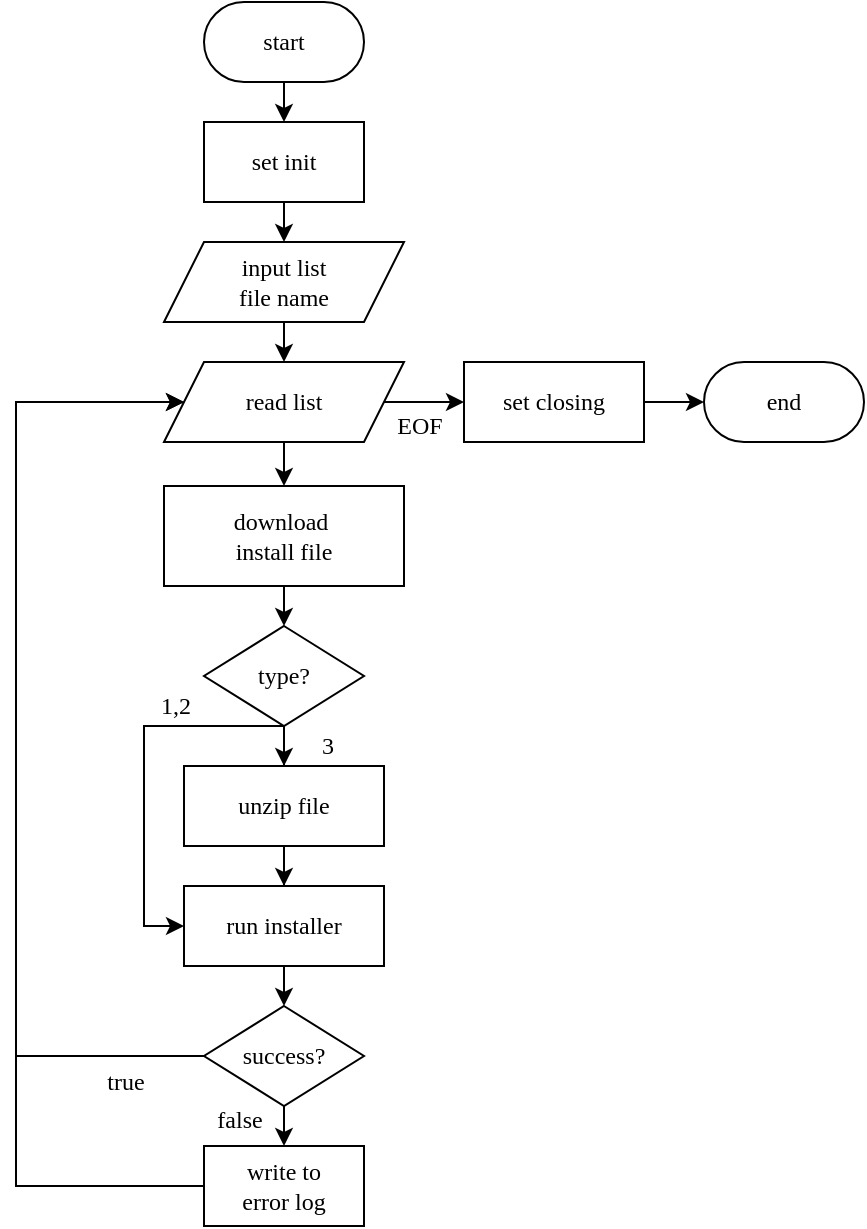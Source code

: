 <mxfile version="14.4.3" type="device"><diagram id="tG-lkD2ve8YjnZu9Ds4H" name="페이지-1"><mxGraphModel dx="1326" dy="806" grid="1" gridSize="10" guides="1" tooltips="1" connect="1" arrows="1" fold="1" page="1" pageScale="1" pageWidth="827" pageHeight="1169" math="0" shadow="0"><root><mxCell id="0"/><mxCell id="1" parent="0"/><mxCell id="7oUfcVhwgIBvqhTQY_xH-17" style="edgeStyle=orthogonalEdgeStyle;rounded=0;orthogonalLoop=1;jettySize=auto;html=1;exitX=0.5;exitY=1;exitDx=0;exitDy=0;entryX=0.5;entryY=0;entryDx=0;entryDy=0;fontFamily=Lucida Console;" parent="1" source="7oUfcVhwgIBvqhTQY_xH-1" target="7oUfcVhwgIBvqhTQY_xH-2" edge="1"><mxGeometry relative="1" as="geometry"/></mxCell><mxCell id="7oUfcVhwgIBvqhTQY_xH-1" value="start" style="rounded=1;whiteSpace=wrap;html=1;arcSize=50;fontFamily=Lucida Console;" parent="1" vertex="1"><mxGeometry x="374" y="40" width="80" height="40" as="geometry"/></mxCell><mxCell id="7oUfcVhwgIBvqhTQY_xH-28" style="edgeStyle=orthogonalEdgeStyle;rounded=0;orthogonalLoop=1;jettySize=auto;html=1;exitX=0.5;exitY=1;exitDx=0;exitDy=0;entryX=0.5;entryY=0;entryDx=0;entryDy=0;fontFamily=Lucida Console;" parent="1" source="7oUfcVhwgIBvqhTQY_xH-2" target="7oUfcVhwgIBvqhTQY_xH-27" edge="1"><mxGeometry relative="1" as="geometry"/></mxCell><mxCell id="7oUfcVhwgIBvqhTQY_xH-2" value="set init" style="rounded=0;whiteSpace=wrap;html=1;fontFamily=Lucida Console;" parent="1" vertex="1"><mxGeometry x="374" y="100" width="80" height="40" as="geometry"/></mxCell><mxCell id="7oUfcVhwgIBvqhTQY_xH-15" style="edgeStyle=orthogonalEdgeStyle;rounded=0;orthogonalLoop=1;jettySize=auto;html=1;exitX=0.5;exitY=1;exitDx=0;exitDy=0;fontFamily=Lucida Console;" parent="1" source="7oUfcVhwgIBvqhTQY_xH-4" target="7oUfcVhwgIBvqhTQY_xH-5" edge="1"><mxGeometry relative="1" as="geometry"/></mxCell><mxCell id="7oUfcVhwgIBvqhTQY_xH-33" style="edgeStyle=orthogonalEdgeStyle;rounded=0;orthogonalLoop=1;jettySize=auto;html=1;exitX=1;exitY=0.5;exitDx=0;exitDy=0;entryX=0;entryY=0.5;entryDx=0;entryDy=0;fontFamily=Lucida Console;" parent="1" source="7oUfcVhwgIBvqhTQY_xH-4" target="7oUfcVhwgIBvqhTQY_xH-32" edge="1"><mxGeometry relative="1" as="geometry"/></mxCell><mxCell id="7oUfcVhwgIBvqhTQY_xH-4" value="read list" style="shape=parallelogram;perimeter=parallelogramPerimeter;whiteSpace=wrap;html=1;fixedSize=1;fontFamily=Lucida Console;" parent="1" vertex="1"><mxGeometry x="354" y="220" width="120" height="40" as="geometry"/></mxCell><mxCell id="7oUfcVhwgIBvqhTQY_xH-14" style="edgeStyle=orthogonalEdgeStyle;rounded=0;orthogonalLoop=1;jettySize=auto;html=1;exitX=0.5;exitY=1;exitDx=0;exitDy=0;entryX=0.5;entryY=0;entryDx=0;entryDy=0;fontFamily=Lucida Console;" parent="1" source="7oUfcVhwgIBvqhTQY_xH-5" target="7oUfcVhwgIBvqhTQY_xH-6" edge="1"><mxGeometry relative="1" as="geometry"/></mxCell><mxCell id="7oUfcVhwgIBvqhTQY_xH-5" value="download&amp;nbsp;&lt;br&gt;install file" style="rounded=0;whiteSpace=wrap;html=1;fontFamily=Lucida Console;" parent="1" vertex="1"><mxGeometry x="354" y="282" width="120" height="50" as="geometry"/></mxCell><mxCell id="7oUfcVhwgIBvqhTQY_xH-10" style="edgeStyle=orthogonalEdgeStyle;rounded=0;orthogonalLoop=1;jettySize=auto;html=1;exitX=0.5;exitY=1;exitDx=0;exitDy=0;fontFamily=Lucida Console;" parent="1" source="7oUfcVhwgIBvqhTQY_xH-6" target="7oUfcVhwgIBvqhTQY_xH-7" edge="1"><mxGeometry relative="1" as="geometry"/></mxCell><mxCell id="7oUfcVhwgIBvqhTQY_xH-12" style="edgeStyle=orthogonalEdgeStyle;rounded=0;orthogonalLoop=1;jettySize=auto;html=1;exitX=0.5;exitY=1;exitDx=0;exitDy=0;entryX=0;entryY=0.5;entryDx=0;entryDy=0;fontFamily=Lucida Console;" parent="1" source="7oUfcVhwgIBvqhTQY_xH-6" target="7oUfcVhwgIBvqhTQY_xH-9" edge="1"><mxGeometry relative="1" as="geometry"><Array as="points"><mxPoint x="344" y="402"/><mxPoint x="344" y="502"/></Array></mxGeometry></mxCell><mxCell id="7oUfcVhwgIBvqhTQY_xH-6" value="type?" style="rhombus;whiteSpace=wrap;html=1;fontFamily=Lucida Console;" parent="1" vertex="1"><mxGeometry x="374" y="352" width="80" height="50" as="geometry"/></mxCell><mxCell id="7oUfcVhwgIBvqhTQY_xH-13" style="edgeStyle=orthogonalEdgeStyle;rounded=0;orthogonalLoop=1;jettySize=auto;html=1;exitX=0.5;exitY=1;exitDx=0;exitDy=0;fontFamily=Lucida Console;" parent="1" source="7oUfcVhwgIBvqhTQY_xH-7" target="7oUfcVhwgIBvqhTQY_xH-9" edge="1"><mxGeometry relative="1" as="geometry"/></mxCell><mxCell id="7oUfcVhwgIBvqhTQY_xH-7" value="unzip file" style="rounded=0;whiteSpace=wrap;html=1;fontFamily=Lucida Console;" parent="1" vertex="1"><mxGeometry x="364" y="422" width="100" height="40" as="geometry"/></mxCell><mxCell id="7oUfcVhwgIBvqhTQY_xH-21" style="edgeStyle=orthogonalEdgeStyle;rounded=0;orthogonalLoop=1;jettySize=auto;html=1;exitX=0.5;exitY=1;exitDx=0;exitDy=0;entryX=0.5;entryY=0;entryDx=0;entryDy=0;fontFamily=Lucida Console;" parent="1" source="7oUfcVhwgIBvqhTQY_xH-9" target="7oUfcVhwgIBvqhTQY_xH-18" edge="1"><mxGeometry relative="1" as="geometry"/></mxCell><mxCell id="7oUfcVhwgIBvqhTQY_xH-9" value="run installer" style="rounded=0;whiteSpace=wrap;html=1;fontFamily=Lucida Console;" parent="1" vertex="1"><mxGeometry x="364" y="482" width="100" height="40" as="geometry"/></mxCell><mxCell id="7oUfcVhwgIBvqhTQY_xH-22" style="edgeStyle=orthogonalEdgeStyle;rounded=0;orthogonalLoop=1;jettySize=auto;html=1;exitX=0.5;exitY=1;exitDx=0;exitDy=0;entryX=0.5;entryY=0;entryDx=0;entryDy=0;fontFamily=Lucida Console;" parent="1" source="7oUfcVhwgIBvqhTQY_xH-18" target="7oUfcVhwgIBvqhTQY_xH-20" edge="1"><mxGeometry relative="1" as="geometry"/></mxCell><mxCell id="7oUfcVhwgIBvqhTQY_xH-31" style="edgeStyle=orthogonalEdgeStyle;rounded=0;orthogonalLoop=1;jettySize=auto;html=1;entryX=0;entryY=0.5;entryDx=0;entryDy=0;fontFamily=Lucida Console;" parent="1" source="7oUfcVhwgIBvqhTQY_xH-18" target="7oUfcVhwgIBvqhTQY_xH-4" edge="1"><mxGeometry relative="1" as="geometry"><Array as="points"><mxPoint x="280" y="567"/><mxPoint x="280" y="240"/></Array></mxGeometry></mxCell><mxCell id="7oUfcVhwgIBvqhTQY_xH-18" value="success?" style="rhombus;whiteSpace=wrap;html=1;fontFamily=Lucida Console;" parent="1" vertex="1"><mxGeometry x="374" y="542" width="80" height="50" as="geometry"/></mxCell><mxCell id="7oUfcVhwgIBvqhTQY_xH-30" style="edgeStyle=orthogonalEdgeStyle;rounded=0;orthogonalLoop=1;jettySize=auto;html=1;entryX=0;entryY=0.5;entryDx=0;entryDy=0;fontFamily=Lucida Console;" parent="1" source="7oUfcVhwgIBvqhTQY_xH-20" target="7oUfcVhwgIBvqhTQY_xH-4" edge="1"><mxGeometry relative="1" as="geometry"><Array as="points"><mxPoint x="280" y="632"/><mxPoint x="280" y="240"/></Array></mxGeometry></mxCell><mxCell id="7oUfcVhwgIBvqhTQY_xH-20" value="write to&lt;br&gt;error log" style="rounded=0;whiteSpace=wrap;html=1;fontFamily=Lucida Console;" parent="1" vertex="1"><mxGeometry x="374" y="612" width="80" height="40" as="geometry"/></mxCell><mxCell id="7oUfcVhwgIBvqhTQY_xH-29" style="edgeStyle=orthogonalEdgeStyle;rounded=0;orthogonalLoop=1;jettySize=auto;html=1;exitX=0.5;exitY=1;exitDx=0;exitDy=0;entryX=0.5;entryY=0;entryDx=0;entryDy=0;fontFamily=Lucida Console;" parent="1" source="7oUfcVhwgIBvqhTQY_xH-27" target="7oUfcVhwgIBvqhTQY_xH-4" edge="1"><mxGeometry relative="1" as="geometry"/></mxCell><mxCell id="7oUfcVhwgIBvqhTQY_xH-27" value="input list &lt;br&gt;file name" style="shape=parallelogram;perimeter=parallelogramPerimeter;whiteSpace=wrap;html=1;fixedSize=1;fontFamily=Lucida Console;" parent="1" vertex="1"><mxGeometry x="354" y="160" width="120" height="40" as="geometry"/></mxCell><mxCell id="7oUfcVhwgIBvqhTQY_xH-35" style="edgeStyle=orthogonalEdgeStyle;rounded=0;orthogonalLoop=1;jettySize=auto;html=1;exitX=1;exitY=0.5;exitDx=0;exitDy=0;entryX=0;entryY=0.5;entryDx=0;entryDy=0;fontFamily=Lucida Console;" parent="1" source="7oUfcVhwgIBvqhTQY_xH-32" target="7oUfcVhwgIBvqhTQY_xH-34" edge="1"><mxGeometry relative="1" as="geometry"/></mxCell><mxCell id="7oUfcVhwgIBvqhTQY_xH-32" value="set closing" style="rounded=0;whiteSpace=wrap;html=1;fontFamily=Lucida Console;" parent="1" vertex="1"><mxGeometry x="504" y="220" width="90" height="40" as="geometry"/></mxCell><mxCell id="7oUfcVhwgIBvqhTQY_xH-34" value="end" style="rounded=1;whiteSpace=wrap;html=1;arcSize=50;fontFamily=Lucida Console;" parent="1" vertex="1"><mxGeometry x="624" y="220" width="80" height="40" as="geometry"/></mxCell><mxCell id="7oUfcVhwgIBvqhTQY_xH-36" value="1,2" style="text;html=1;strokeColor=none;fillColor=none;align=center;verticalAlign=middle;whiteSpace=wrap;rounded=0;fontFamily=Lucida Console;" parent="1" vertex="1"><mxGeometry x="340" y="382" width="40" height="20" as="geometry"/></mxCell><mxCell id="7oUfcVhwgIBvqhTQY_xH-37" value="3" style="text;html=1;strokeColor=none;fillColor=none;align=center;verticalAlign=middle;whiteSpace=wrap;rounded=0;fontFamily=Lucida Console;" parent="1" vertex="1"><mxGeometry x="416" y="402" width="40" height="20" as="geometry"/></mxCell><mxCell id="7oUfcVhwgIBvqhTQY_xH-38" value="true" style="text;html=1;strokeColor=none;fillColor=none;align=center;verticalAlign=middle;whiteSpace=wrap;rounded=0;fontFamily=Lucida Console;" parent="1" vertex="1"><mxGeometry x="315" y="570" width="40" height="20" as="geometry"/></mxCell><mxCell id="7oUfcVhwgIBvqhTQY_xH-39" value="false" style="text;html=1;strokeColor=none;fillColor=none;align=center;verticalAlign=middle;whiteSpace=wrap;rounded=0;fontFamily=Lucida Console;" parent="1" vertex="1"><mxGeometry x="372" y="589" width="40" height="20" as="geometry"/></mxCell><mxCell id="7oUfcVhwgIBvqhTQY_xH-40" value="EOF" style="text;html=1;strokeColor=none;fillColor=none;align=center;verticalAlign=middle;whiteSpace=wrap;rounded=0;fontFamily=Lucida Console;" parent="1" vertex="1"><mxGeometry x="462" y="242" width="40" height="20" as="geometry"/></mxCell></root></mxGraphModel></diagram></mxfile>